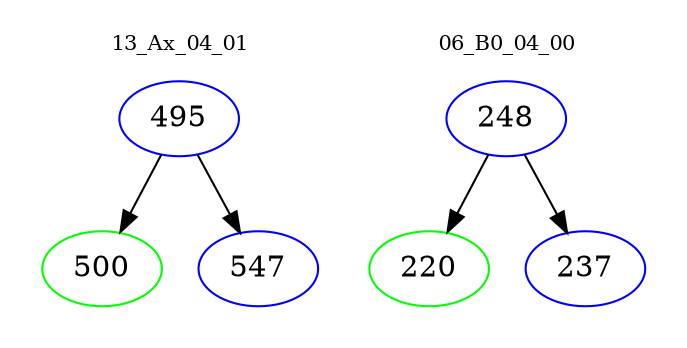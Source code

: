 digraph{
subgraph cluster_0 {
color = white
label = "13_Ax_04_01";
fontsize=10;
T0_495 [label="495", color="blue"]
T0_495 -> T0_500 [color="black"]
T0_500 [label="500", color="green"]
T0_495 -> T0_547 [color="black"]
T0_547 [label="547", color="blue"]
}
subgraph cluster_1 {
color = white
label = "06_B0_04_00";
fontsize=10;
T1_248 [label="248", color="blue"]
T1_248 -> T1_220 [color="black"]
T1_220 [label="220", color="green"]
T1_248 -> T1_237 [color="black"]
T1_237 [label="237", color="blue"]
}
}
